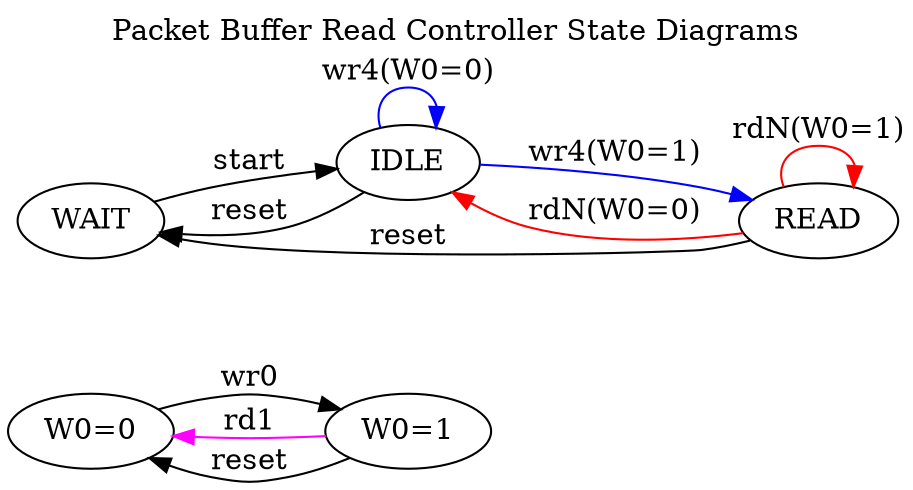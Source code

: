 digraph g{
  rankdir="LR";
  label="Packet Buffer Read Controller State Diagrams"
  labelloc="t"
  edge[splines="curved"]

  // Win 0 has data or not
  subgraph W0 {
    label=""
    "W0=0" -> "W0=1" [label="wr0"];
    "W0=1" -> "W0=0" [label="rd1",color=magenta];
    "W0=1" -> "W0=0" [label="reset"];
  }

  // Main state machine
  subgraph MAIN {
    label=""
    WAIT -> IDLE [label="start"];
    IDLE -> IDLE [label="wr4(W0=0)",color=blue];
    IDLE -> READ [label="wr4(W0=1)",color=blue];
    READ -> IDLE [label="rdN(W0=0)",color=red];
    READ -> READ [label="rdN(W0=1)",color=red];

    // Reset to wait
    IDLE -> WAIT [label="reset"];
    READ -> WAIT [label="reset"];
  }
}
